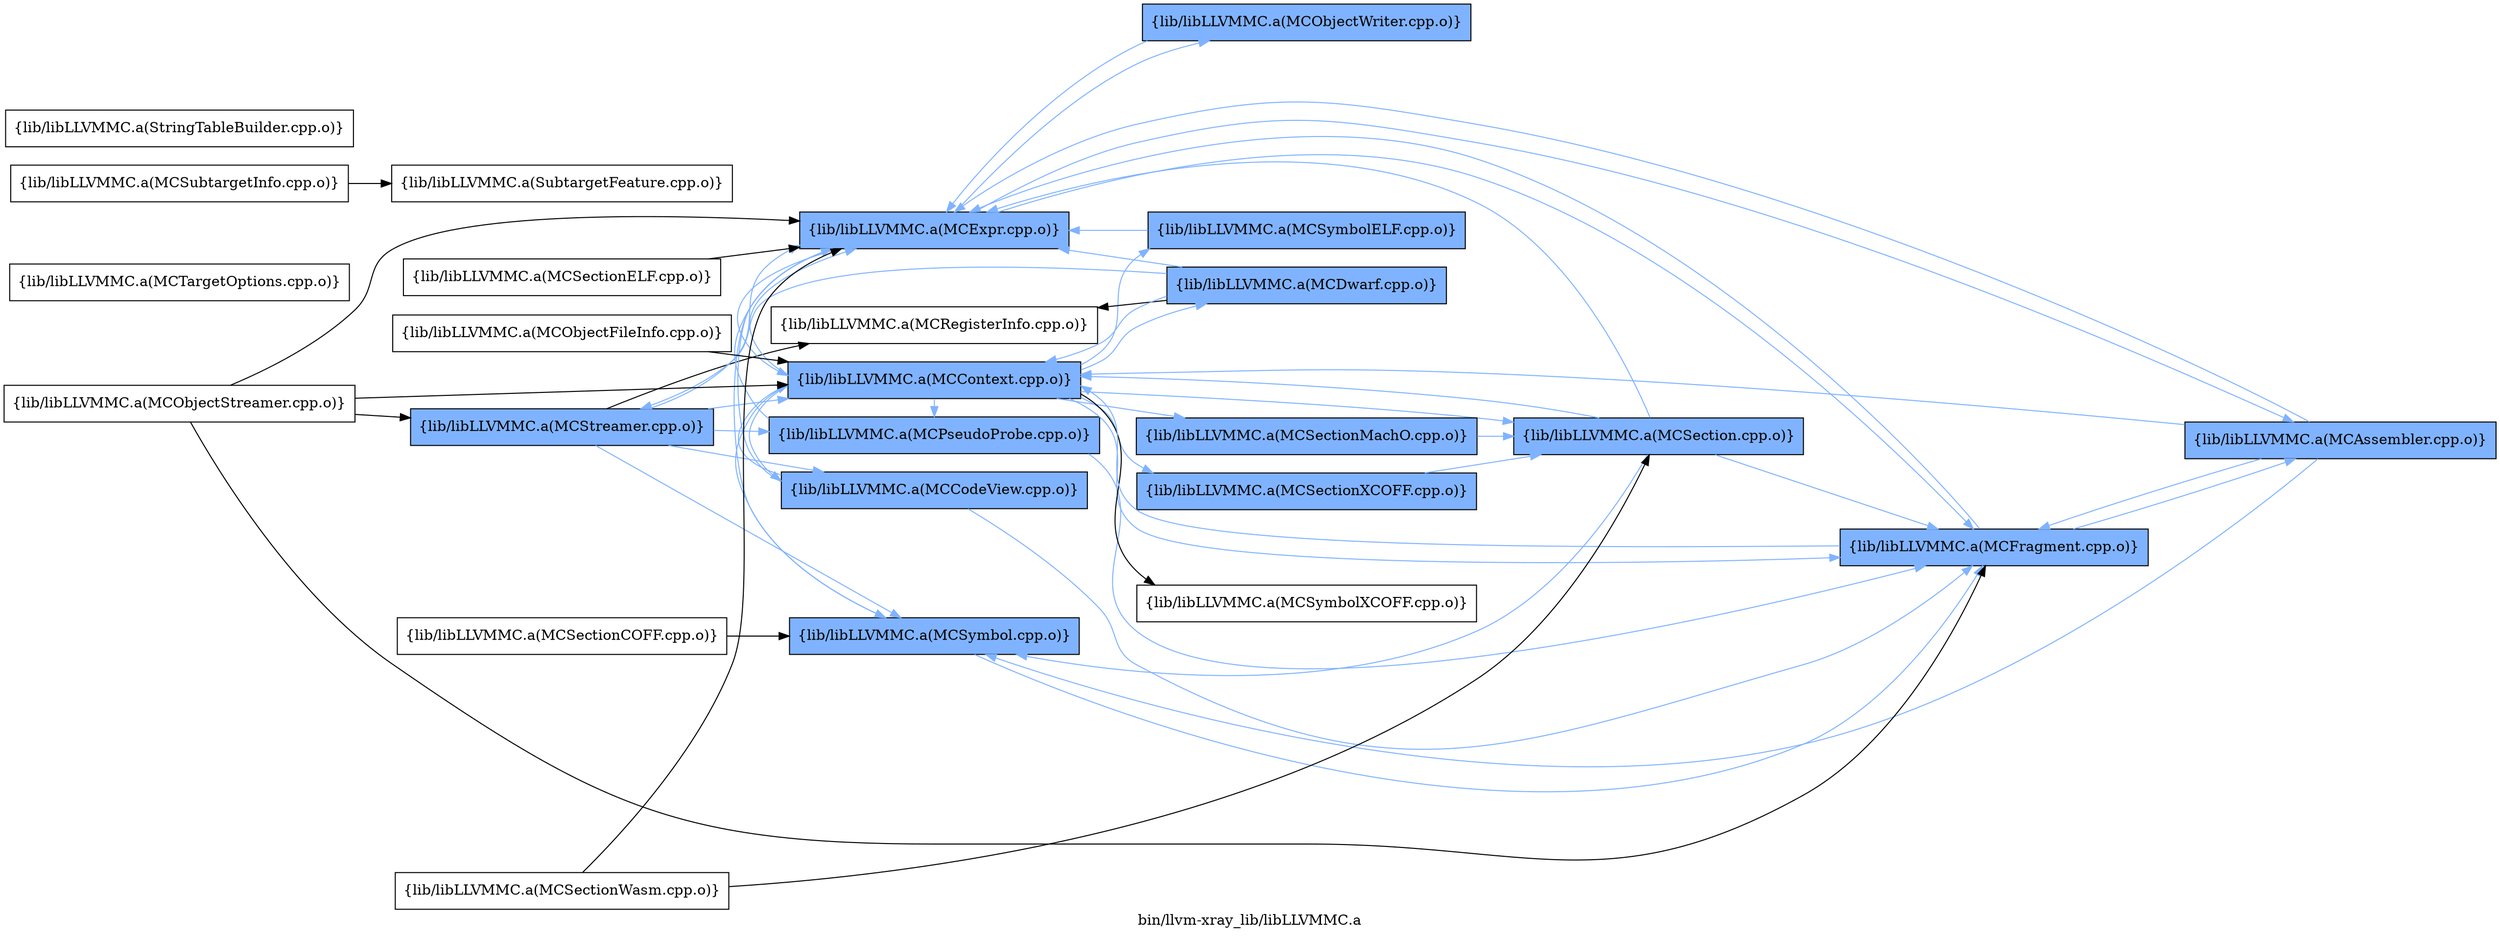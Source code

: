 digraph "bin/llvm-xray_lib/libLLVMMC.a" {
	label="bin/llvm-xray_lib/libLLVMMC.a";
	rankdir=LR;
	{ rank=same; Node0x562d9a71a6b8;  }
	{ rank=same; Node0x562d9a72aa18; Node0x562d9a726ff8; Node0x562d9a726e68; Node0x562d9a7274f8; Node0x562d9a728bc8; Node0x562d9a71a488;  }

	Node0x562d9a71a6b8 [shape=record,shape=box,group=1,style=filled,fillcolor="0.600000 0.5 1",label="{lib/libLLVMMC.a(MCStreamer.cpp.o)}"];
	Node0x562d9a71a6b8 -> Node0x562d9a72aa18[color="0.600000 0.5 1"];
	Node0x562d9a71a6b8 -> Node0x562d9a726ff8;
	Node0x562d9a71a6b8 -> Node0x562d9a726e68[color="0.600000 0.5 1"];
	Node0x562d9a71a6b8 -> Node0x562d9a7274f8[color="0.600000 0.5 1"];
	Node0x562d9a71a6b8 -> Node0x562d9a728bc8[color="0.600000 0.5 1"];
	Node0x562d9a71a6b8 -> Node0x562d9a71a488[color="0.600000 0.5 1"];
	Node0x562d9a7274f8 [shape=record,shape=box,group=1,style=filled,fillcolor="0.600000 0.5 1",label="{lib/libLLVMMC.a(MCContext.cpp.o)}"];
	Node0x562d9a7274f8 -> Node0x562d9a72aa18[color="0.600000 0.5 1"];
	Node0x562d9a7274f8 -> Node0x562d9a7267d8[color="0.600000 0.5 1"];
	Node0x562d9a7274f8 -> Node0x562d9a727b38[color="0.600000 0.5 1"];
	Node0x562d9a7274f8 -> Node0x562d9a71a9d8[color="0.600000 0.5 1"];
	Node0x562d9a7274f8 -> Node0x562d9a726e68[color="0.600000 0.5 1"];
	Node0x562d9a7274f8 -> Node0x562d9a727bd8[color="0.600000 0.5 1"];
	Node0x562d9a7274f8 -> Node0x562d9a728bc8[color="0.600000 0.5 1"];
	Node0x562d9a7274f8 -> Node0x562d9a729898[color="0.600000 0.5 1"];
	Node0x562d9a7274f8 -> Node0x562d9a71a488[color="0.600000 0.5 1"];
	Node0x562d9a7274f8 -> Node0x562d9a71c418[color="0.600000 0.5 1"];
	Node0x562d9a7274f8 -> Node0x562d9a71bd88;
	Node0x562d9a729ed8 [shape=record,shape=box,group=0,label="{lib/libLLVMMC.a(MCObjectFileInfo.cpp.o)}"];
	Node0x562d9a729ed8 -> Node0x562d9a7274f8;
	Node0x562d9a71b608 [shape=record,shape=box,group=0,label="{lib/libLLVMMC.a(MCTargetOptions.cpp.o)}"];
	Node0x562d9a728bc8 [shape=record,shape=box,group=1,style=filled,fillcolor="0.600000 0.5 1",label="{lib/libLLVMMC.a(MCExpr.cpp.o)}"];
	Node0x562d9a728bc8 -> Node0x562d9a72a4c8[color="0.600000 0.5 1"];
	Node0x562d9a728bc8 -> Node0x562d9a7274f8[color="0.600000 0.5 1"];
	Node0x562d9a728bc8 -> Node0x562d9a7290c8[color="0.600000 0.5 1"];
	Node0x562d9a728bc8 -> Node0x562d9a729898[color="0.600000 0.5 1"];
	Node0x562d9a728bc8 -> Node0x562d9a71a488[color="0.600000 0.5 1"];
	Node0x562d9a717f08 [shape=record,shape=box,group=0,label="{lib/libLLVMMC.a(SubtargetFeature.cpp.o)}"];
	Node0x562d9a726ff8 [shape=record,shape=box,group=0,label="{lib/libLLVMMC.a(MCRegisterInfo.cpp.o)}"];
	Node0x562d9a726e68 [shape=record,shape=box,group=1,style=filled,fillcolor="0.600000 0.5 1",label="{lib/libLLVMMC.a(MCCodeView.cpp.o)}"];
	Node0x562d9a726e68 -> Node0x562d9a7274f8[color="0.600000 0.5 1"];
	Node0x562d9a726e68 -> Node0x562d9a728bc8[color="0.600000 0.5 1"];
	Node0x562d9a726e68 -> Node0x562d9a729898[color="0.600000 0.5 1"];
	Node0x562d9a727bd8 [shape=record,shape=box,group=1,style=filled,fillcolor="0.600000 0.5 1",label="{lib/libLLVMMC.a(MCDwarf.cpp.o)}"];
	Node0x562d9a727bd8 -> Node0x562d9a726ff8;
	Node0x562d9a727bd8 -> Node0x562d9a71a6b8[color="0.600000 0.5 1"];
	Node0x562d9a727bd8 -> Node0x562d9a7274f8[color="0.600000 0.5 1"];
	Node0x562d9a727bd8 -> Node0x562d9a728bc8[color="0.600000 0.5 1"];
	Node0x562d9a726aa8 [shape=record,shape=box,group=0,label="{lib/libLLVMMC.a(MCSectionCOFF.cpp.o)}"];
	Node0x562d9a726aa8 -> Node0x562d9a71a488;
	Node0x562d9a727b38 [shape=record,shape=box,group=1,style=filled,fillcolor="0.600000 0.5 1",label="{lib/libLLVMMC.a(MCSectionMachO.cpp.o)}"];
	Node0x562d9a727b38 -> Node0x562d9a7267d8[color="0.600000 0.5 1"];
	Node0x562d9a71a488 [shape=record,shape=box,group=1,style=filled,fillcolor="0.600000 0.5 1",label="{lib/libLLVMMC.a(MCSymbol.cpp.o)}"];
	Node0x562d9a71a488 -> Node0x562d9a729898[color="0.600000 0.5 1"];
	Node0x562d9a729898 [shape=record,shape=box,group=1,style=filled,fillcolor="0.600000 0.5 1",label="{lib/libLLVMMC.a(MCFragment.cpp.o)}"];
	Node0x562d9a729898 -> Node0x562d9a7274f8[color="0.600000 0.5 1"];
	Node0x562d9a729898 -> Node0x562d9a728bc8[color="0.600000 0.5 1"];
	Node0x562d9a729898 -> Node0x562d9a7290c8[color="0.600000 0.5 1"];
	Node0x562d9a72aa18 [shape=record,shape=box,group=1,style=filled,fillcolor="0.600000 0.5 1",label="{lib/libLLVMMC.a(MCPseudoProbe.cpp.o)}"];
	Node0x562d9a72aa18 -> Node0x562d9a728bc8[color="0.600000 0.5 1"];
	Node0x562d9a72aa18 -> Node0x562d9a729898[color="0.600000 0.5 1"];
	Node0x562d9a7267d8 [shape=record,shape=box,group=1,style=filled,fillcolor="0.600000 0.5 1",label="{lib/libLLVMMC.a(MCSection.cpp.o)}"];
	Node0x562d9a7267d8 -> Node0x562d9a7274f8[color="0.600000 0.5 1"];
	Node0x562d9a7267d8 -> Node0x562d9a728bc8[color="0.600000 0.5 1"];
	Node0x562d9a7267d8 -> Node0x562d9a729898[color="0.600000 0.5 1"];
	Node0x562d9a7267d8 -> Node0x562d9a71a488[color="0.600000 0.5 1"];
	Node0x562d9a71a9d8 [shape=record,shape=box,group=1,style=filled,fillcolor="0.600000 0.5 1",label="{lib/libLLVMMC.a(MCSectionXCOFF.cpp.o)}"];
	Node0x562d9a71a9d8 -> Node0x562d9a7267d8[color="0.600000 0.5 1"];
	Node0x562d9a71c418 [shape=record,shape=box,group=1,style=filled,fillcolor="0.600000 0.5 1",label="{lib/libLLVMMC.a(MCSymbolELF.cpp.o)}"];
	Node0x562d9a71c418 -> Node0x562d9a728bc8[color="0.600000 0.5 1"];
	Node0x562d9a71bd88 [shape=record,shape=box,group=0,label="{lib/libLLVMMC.a(MCSymbolXCOFF.cpp.o)}"];
	Node0x562d9a72a4c8 [shape=record,shape=box,group=1,style=filled,fillcolor="0.600000 0.5 1",label="{lib/libLLVMMC.a(MCObjectWriter.cpp.o)}"];
	Node0x562d9a72a4c8 -> Node0x562d9a728bc8[color="0.600000 0.5 1"];
	Node0x562d9a7290c8 [shape=record,shape=box,group=1,style=filled,fillcolor="0.600000 0.5 1",label="{lib/libLLVMMC.a(MCAssembler.cpp.o)}"];
	Node0x562d9a7290c8 -> Node0x562d9a7274f8[color="0.600000 0.5 1"];
	Node0x562d9a7290c8 -> Node0x562d9a728bc8[color="0.600000 0.5 1"];
	Node0x562d9a7290c8 -> Node0x562d9a729898[color="0.600000 0.5 1"];
	Node0x562d9a7290c8 -> Node0x562d9a71a488[color="0.600000 0.5 1"];
	Node0x562d9a72ac48 [shape=record,shape=box,group=0,label="{lib/libLLVMMC.a(MCObjectStreamer.cpp.o)}"];
	Node0x562d9a72ac48 -> Node0x562d9a71a6b8;
	Node0x562d9a72ac48 -> Node0x562d9a7274f8;
	Node0x562d9a72ac48 -> Node0x562d9a728bc8;
	Node0x562d9a72ac48 -> Node0x562d9a729898;
	Node0x562d9a728c68 [shape=record,shape=box,group=0,label="{lib/libLLVMMC.a(MCSectionELF.cpp.o)}"];
	Node0x562d9a728c68 -> Node0x562d9a728bc8;
	Node0x562d9a71aca8 [shape=record,shape=box,group=0,label="{lib/libLLVMMC.a(MCSectionWasm.cpp.o)}"];
	Node0x562d9a71aca8 -> Node0x562d9a7267d8;
	Node0x562d9a71aca8 -> Node0x562d9a728bc8;
	Node0x562d9a71b108 [shape=record,shape=box,group=0,label="{lib/libLLVMMC.a(MCSubtargetInfo.cpp.o)}"];
	Node0x562d9a71b108 -> Node0x562d9a717f08;
	Node0x562d9a718688 [shape=record,shape=box,group=0,label="{lib/libLLVMMC.a(StringTableBuilder.cpp.o)}"];
}
